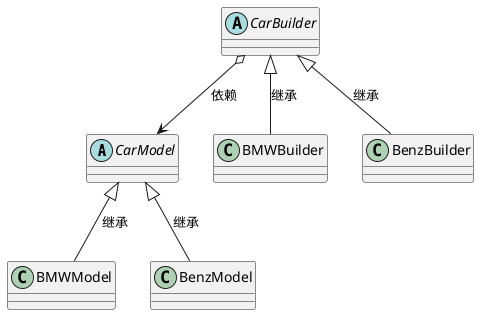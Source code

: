 @startuml

abstract class CarModel
abstract class CarBuilder

class BMWModel
class BenzModel

class BMWBuilder
class BenzBuilder

CarModel <|-- BMWModel : 继承
CarModel <|-- BenzModel : 继承

CarBuilder <|-- BMWBuilder : 继承
CarBuilder <|-- BenzBuilder : 继承

CarBuilder o--> CarModel : 依赖

@enduml